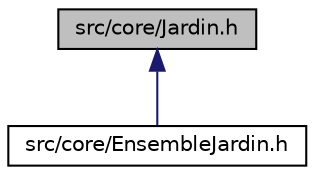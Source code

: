 digraph "src/core/Jardin.h"
{
 // LATEX_PDF_SIZE
  edge [fontname="Helvetica",fontsize="10",labelfontname="Helvetica",labelfontsize="10"];
  node [fontname="Helvetica",fontsize="10",shape=record];
  Node1 [label="src/core/Jardin.h",height=0.2,width=0.4,color="black", fillcolor="grey75", style="filled", fontcolor="black",tooltip="Module gérant un parcelle de jardin."];
  Node1 -> Node2 [dir="back",color="midnightblue",fontsize="10",style="solid",fontname="Helvetica"];
  Node2 [label="src/core/EnsembleJardin.h",height=0.2,width=0.4,color="black", fillcolor="white", style="filled",URL="$EnsembleJardin_8h.html",tooltip="Module gérant tout le jardin."];
}
